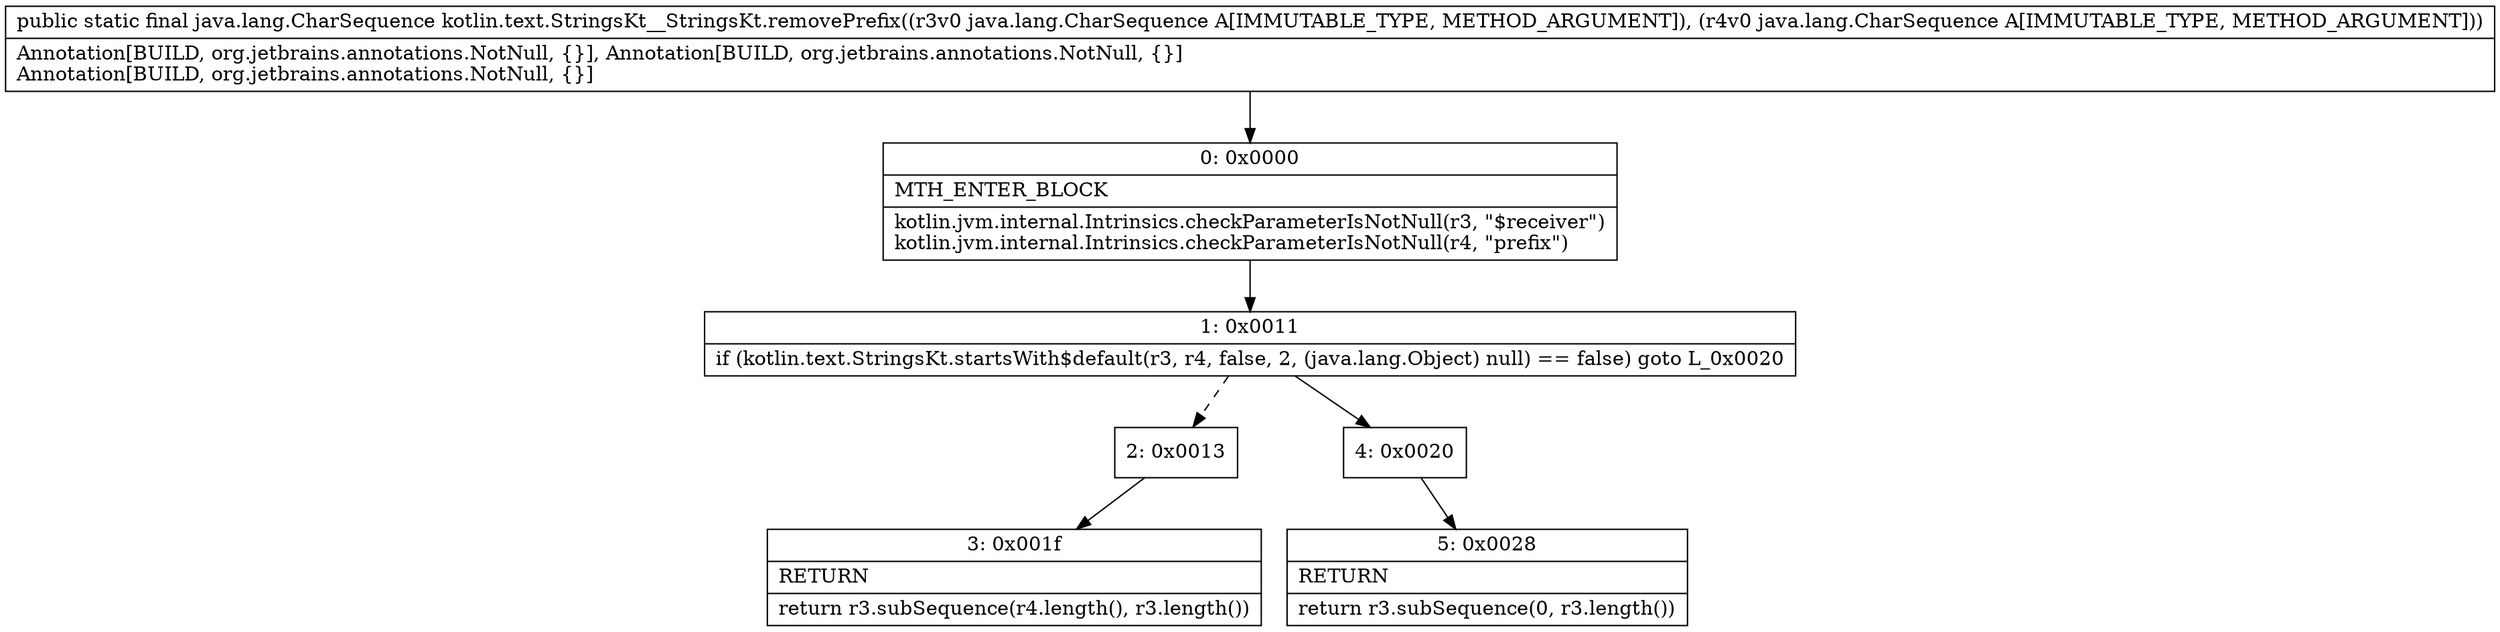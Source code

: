 digraph "CFG forkotlin.text.StringsKt__StringsKt.removePrefix(Ljava\/lang\/CharSequence;Ljava\/lang\/CharSequence;)Ljava\/lang\/CharSequence;" {
Node_0 [shape=record,label="{0\:\ 0x0000|MTH_ENTER_BLOCK\l|kotlin.jvm.internal.Intrinsics.checkParameterIsNotNull(r3, \"$receiver\")\lkotlin.jvm.internal.Intrinsics.checkParameterIsNotNull(r4, \"prefix\")\l}"];
Node_1 [shape=record,label="{1\:\ 0x0011|if (kotlin.text.StringsKt.startsWith$default(r3, r4, false, 2, (java.lang.Object) null) == false) goto L_0x0020\l}"];
Node_2 [shape=record,label="{2\:\ 0x0013}"];
Node_3 [shape=record,label="{3\:\ 0x001f|RETURN\l|return r3.subSequence(r4.length(), r3.length())\l}"];
Node_4 [shape=record,label="{4\:\ 0x0020}"];
Node_5 [shape=record,label="{5\:\ 0x0028|RETURN\l|return r3.subSequence(0, r3.length())\l}"];
MethodNode[shape=record,label="{public static final java.lang.CharSequence kotlin.text.StringsKt__StringsKt.removePrefix((r3v0 java.lang.CharSequence A[IMMUTABLE_TYPE, METHOD_ARGUMENT]), (r4v0 java.lang.CharSequence A[IMMUTABLE_TYPE, METHOD_ARGUMENT]))  | Annotation[BUILD, org.jetbrains.annotations.NotNull, \{\}], Annotation[BUILD, org.jetbrains.annotations.NotNull, \{\}]\lAnnotation[BUILD, org.jetbrains.annotations.NotNull, \{\}]\l}"];
MethodNode -> Node_0;
Node_0 -> Node_1;
Node_1 -> Node_2[style=dashed];
Node_1 -> Node_4;
Node_2 -> Node_3;
Node_4 -> Node_5;
}

